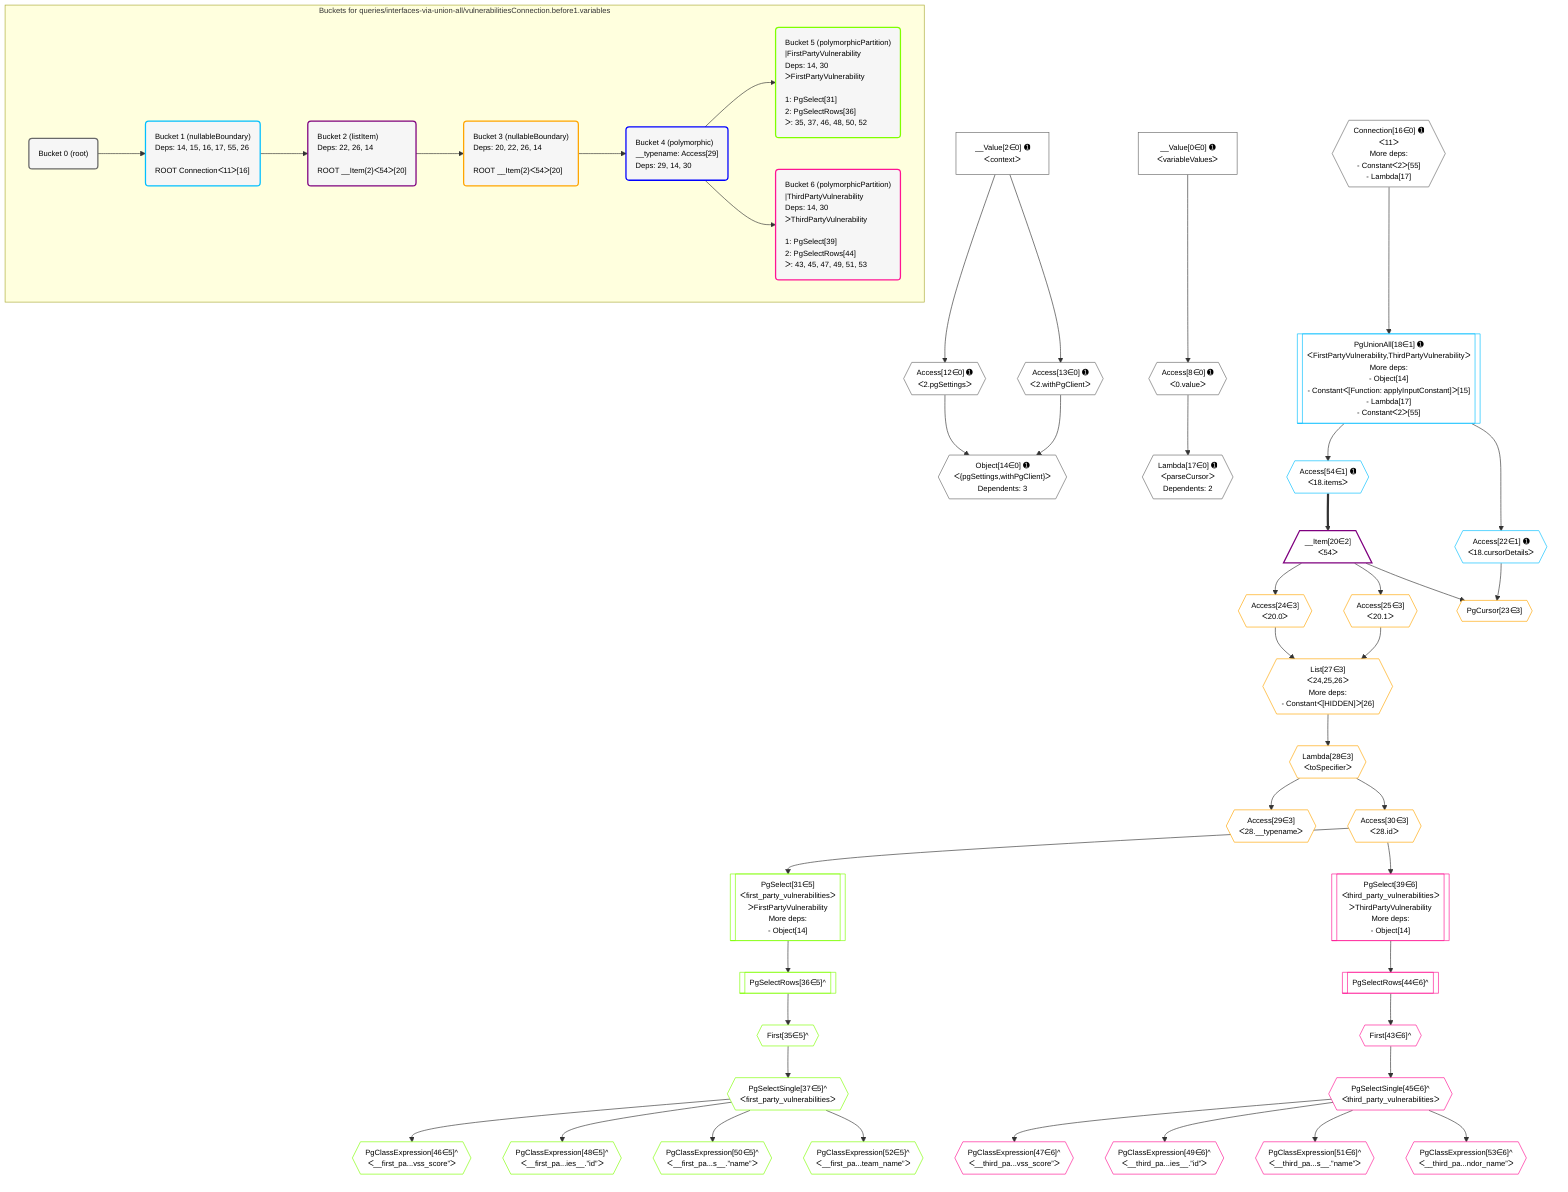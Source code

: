 %%{init: {'themeVariables': { 'fontSize': '12px'}}}%%
graph TD
    classDef path fill:#eee,stroke:#000,color:#000
    classDef plan fill:#fff,stroke-width:1px,color:#000
    classDef itemplan fill:#fff,stroke-width:2px,color:#000
    classDef unbatchedplan fill:#dff,stroke-width:1px,color:#000
    classDef sideeffectplan fill:#fcc,stroke-width:2px,color:#000
    classDef bucket fill:#f6f6f6,color:#000,stroke-width:2px,text-align:left

    subgraph "Buckets for queries/interfaces-via-union-all/vulnerabilitiesConnection.before1.variables"
    Bucket0("Bucket 0 (root)"):::bucket
    Bucket1("Bucket 1 (nullableBoundary)<br />Deps: 14, 15, 16, 17, 55, 26<br /><br />ROOT Connectionᐸ11ᐳ[16]"):::bucket
    Bucket2("Bucket 2 (listItem)<br />Deps: 22, 26, 14<br /><br />ROOT __Item{2}ᐸ54ᐳ[20]"):::bucket
    Bucket3("Bucket 3 (nullableBoundary)<br />Deps: 20, 22, 26, 14<br /><br />ROOT __Item{2}ᐸ54ᐳ[20]"):::bucket
    Bucket4("Bucket 4 (polymorphic)<br />__typename: Access[29]<br />Deps: 29, 14, 30"):::bucket
    Bucket5("Bucket 5 (polymorphicPartition)<br />|FirstPartyVulnerability<br />Deps: 14, 30<br />ᐳFirstPartyVulnerability<br /><br />1: PgSelect[31]<br />2: PgSelectRows[36]<br />ᐳ: 35, 37, 46, 48, 50, 52"):::bucket
    Bucket6("Bucket 6 (polymorphicPartition)<br />|ThirdPartyVulnerability<br />Deps: 14, 30<br />ᐳThirdPartyVulnerability<br /><br />1: PgSelect[39]<br />2: PgSelectRows[44]<br />ᐳ: 43, 45, 47, 49, 51, 53"):::bucket
    end
    Bucket0 --> Bucket1
    Bucket1 --> Bucket2
    Bucket2 --> Bucket3
    Bucket3 --> Bucket4
    Bucket4 --> Bucket5 & Bucket6

    %% plan dependencies
    Object14{{"Object[14∈0] ➊<br />ᐸ{pgSettings,withPgClient}ᐳ<br />Dependents: 3"}}:::plan
    Access12{{"Access[12∈0] ➊<br />ᐸ2.pgSettingsᐳ"}}:::plan
    Access13{{"Access[13∈0] ➊<br />ᐸ2.withPgClientᐳ"}}:::plan
    Access12 & Access13 --> Object14
    Connection16{{"Connection[16∈0] ➊<br />ᐸ11ᐳ<br />More deps:<br />- Constantᐸ2ᐳ[55]<br />- Lambda[17]"}}:::plan
    Access8{{"Access[8∈0] ➊<br />ᐸ0.valueᐳ"}}:::plan
    __Value0["__Value[0∈0] ➊<br />ᐸvariableValuesᐳ"]:::plan
    __Value0 --> Access8
    __Value2["__Value[2∈0] ➊<br />ᐸcontextᐳ"]:::plan
    __Value2 --> Access12
    __Value2 --> Access13
    Lambda17{{"Lambda[17∈0] ➊<br />ᐸparseCursorᐳ<br />Dependents: 2"}}:::plan
    Access8 --> Lambda17
    PgUnionAll18[["PgUnionAll[18∈1] ➊<br />ᐸFirstPartyVulnerability,ThirdPartyVulnerabilityᐳ<br />More deps:<br />- Object[14]<br />- Constantᐸ[Function: applyInputConstant]ᐳ[15]<br />- Lambda[17]<br />- Constantᐸ2ᐳ[55]"]]:::plan
    Connection16 --> PgUnionAll18
    Access22{{"Access[22∈1] ➊<br />ᐸ18.cursorDetailsᐳ"}}:::plan
    PgUnionAll18 --> Access22
    Access54{{"Access[54∈1] ➊<br />ᐸ18.itemsᐳ"}}:::plan
    PgUnionAll18 --> Access54
    __Item20[/"__Item[20∈2]<br />ᐸ54ᐳ"\]:::itemplan
    Access54 ==> __Item20
    List27{{"List[27∈3]<br />ᐸ24,25,26ᐳ<br />More deps:<br />- Constantᐸ[HIDDEN]ᐳ[26]"}}:::plan
    Access24{{"Access[24∈3]<br />ᐸ20.0ᐳ"}}:::plan
    Access25{{"Access[25∈3]<br />ᐸ20.1ᐳ"}}:::plan
    Access24 & Access25 --> List27
    PgCursor23{{"PgCursor[23∈3]"}}:::plan
    __Item20 & Access22 --> PgCursor23
    __Item20 --> Access24
    __Item20 --> Access25
    Lambda28{{"Lambda[28∈3]<br />ᐸtoSpecifierᐳ"}}:::plan
    List27 --> Lambda28
    Access29{{"Access[29∈3]<br />ᐸ28.__typenameᐳ"}}:::plan
    Lambda28 --> Access29
    Access30{{"Access[30∈3]<br />ᐸ28.idᐳ"}}:::plan
    Lambda28 --> Access30
    PgSelect31[["PgSelect[31∈5]<br />ᐸfirst_party_vulnerabilitiesᐳ<br />ᐳFirstPartyVulnerability<br />More deps:<br />- Object[14]"]]:::plan
    Access30 --> PgSelect31
    First35{{"First[35∈5]^"}}:::plan
    PgSelectRows36[["PgSelectRows[36∈5]^"]]:::plan
    PgSelectRows36 --> First35
    PgSelect31 --> PgSelectRows36
    PgSelectSingle37{{"PgSelectSingle[37∈5]^<br />ᐸfirst_party_vulnerabilitiesᐳ"}}:::plan
    First35 --> PgSelectSingle37
    PgClassExpression46{{"PgClassExpression[46∈5]^<br />ᐸ__first_pa...vss_score”ᐳ"}}:::plan
    PgSelectSingle37 --> PgClassExpression46
    PgClassExpression48{{"PgClassExpression[48∈5]^<br />ᐸ__first_pa...ies__.”id”ᐳ"}}:::plan
    PgSelectSingle37 --> PgClassExpression48
    PgClassExpression50{{"PgClassExpression[50∈5]^<br />ᐸ__first_pa...s__.”name”ᐳ"}}:::plan
    PgSelectSingle37 --> PgClassExpression50
    PgClassExpression52{{"PgClassExpression[52∈5]^<br />ᐸ__first_pa...team_name”ᐳ"}}:::plan
    PgSelectSingle37 --> PgClassExpression52
    PgSelect39[["PgSelect[39∈6]<br />ᐸthird_party_vulnerabilitiesᐳ<br />ᐳThirdPartyVulnerability<br />More deps:<br />- Object[14]"]]:::plan
    Access30 --> PgSelect39
    First43{{"First[43∈6]^"}}:::plan
    PgSelectRows44[["PgSelectRows[44∈6]^"]]:::plan
    PgSelectRows44 --> First43
    PgSelect39 --> PgSelectRows44
    PgSelectSingle45{{"PgSelectSingle[45∈6]^<br />ᐸthird_party_vulnerabilitiesᐳ"}}:::plan
    First43 --> PgSelectSingle45
    PgClassExpression47{{"PgClassExpression[47∈6]^<br />ᐸ__third_pa...vss_score”ᐳ"}}:::plan
    PgSelectSingle45 --> PgClassExpression47
    PgClassExpression49{{"PgClassExpression[49∈6]^<br />ᐸ__third_pa...ies__.”id”ᐳ"}}:::plan
    PgSelectSingle45 --> PgClassExpression49
    PgClassExpression51{{"PgClassExpression[51∈6]^<br />ᐸ__third_pa...s__.”name”ᐳ"}}:::plan
    PgSelectSingle45 --> PgClassExpression51
    PgClassExpression53{{"PgClassExpression[53∈6]^<br />ᐸ__third_pa...ndor_name”ᐳ"}}:::plan
    PgSelectSingle45 --> PgClassExpression53

    %% define steps
    classDef bucket0 stroke:#696969
    class Bucket0,__Value0,__Value2,Access8,Access12,Access13,Object14,Connection16,Lambda17 bucket0
    classDef bucket1 stroke:#00bfff
    class Bucket1,PgUnionAll18,Access22,Access54 bucket1
    classDef bucket2 stroke:#7f007f
    class Bucket2,__Item20 bucket2
    classDef bucket3 stroke:#ffa500
    class Bucket3,PgCursor23,Access24,Access25,List27,Lambda28,Access29,Access30 bucket3
    classDef bucket4 stroke:#0000ff
    class Bucket4 bucket4
    classDef bucket5 stroke:#7fff00
    class Bucket5,PgSelect31,First35,PgSelectRows36,PgSelectSingle37,PgClassExpression46,PgClassExpression48,PgClassExpression50,PgClassExpression52 bucket5
    classDef bucket6 stroke:#ff1493
    class Bucket6,PgSelect39,First43,PgSelectRows44,PgSelectSingle45,PgClassExpression47,PgClassExpression49,PgClassExpression51,PgClassExpression53 bucket6